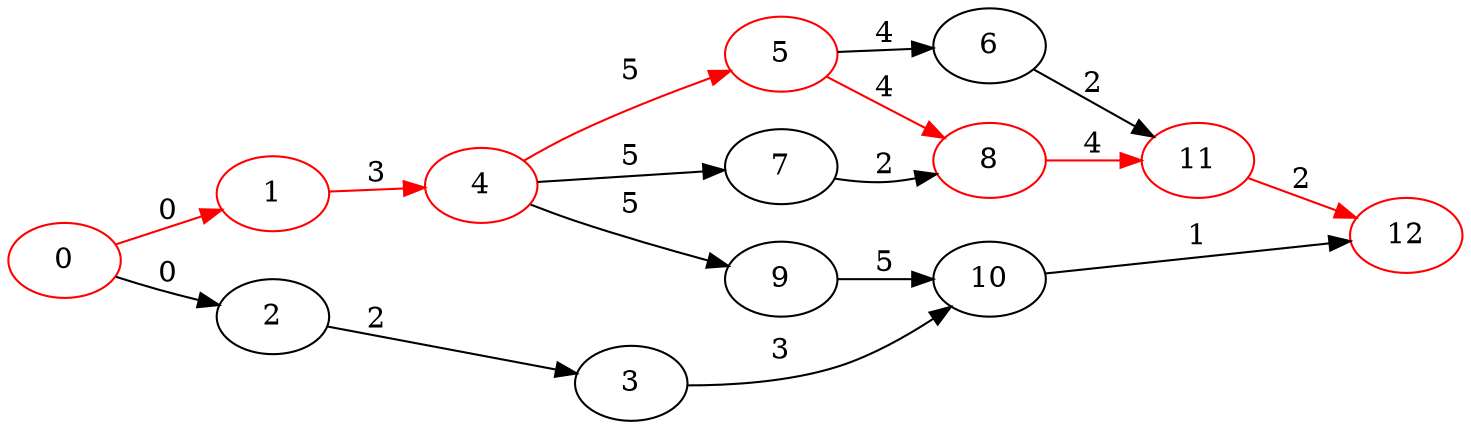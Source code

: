 digraph { rankdir=LR
    "1" [color="red"]
    "4" [color="red"]
    "5" [color="red"]
    "8" [color="red"]
    "11" [color="red"]
    "0" [color="red"]
    "12" [color="red"]
    "1" -> "4" [label="3" color="red" ] 
    "2" -> "3" [label="2"] 
    "3" -> "10" [label="3"] 
    "4" -> "5" [label="5" color="red" ] 
    "4" -> "7" [label="5"] 
    "4" -> "9" [label="5"] 
    "5" -> "6" [label="4"] 
    "5" -> "8" [label="4" color="red" ] 
    "6" -> "11" [label="2"] 
    "7" -> "8" [label="2"] 
    "8" -> "11" [label="4" color="red" ] 
    "9" -> "10" [label="5"] 
    "10" -> "12" [label="1"] 
    "11" -> "12" [label="2" color="red" ] 
    "0" -> "1" [label="0" color="red" ] 
    "0" -> "2" [label="0"] 
}
